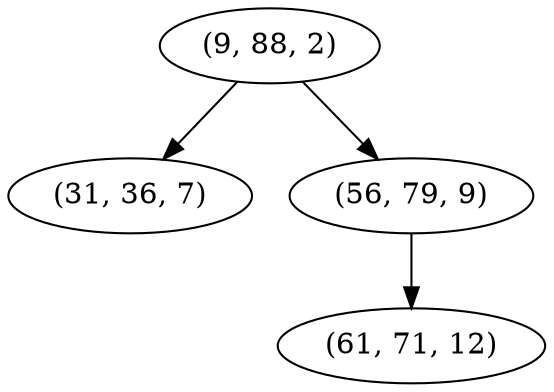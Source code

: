 digraph tree {
    "(9, 88, 2)";
    "(31, 36, 7)";
    "(56, 79, 9)";
    "(61, 71, 12)";
    "(9, 88, 2)" -> "(31, 36, 7)";
    "(9, 88, 2)" -> "(56, 79, 9)";
    "(56, 79, 9)" -> "(61, 71, 12)";
}
